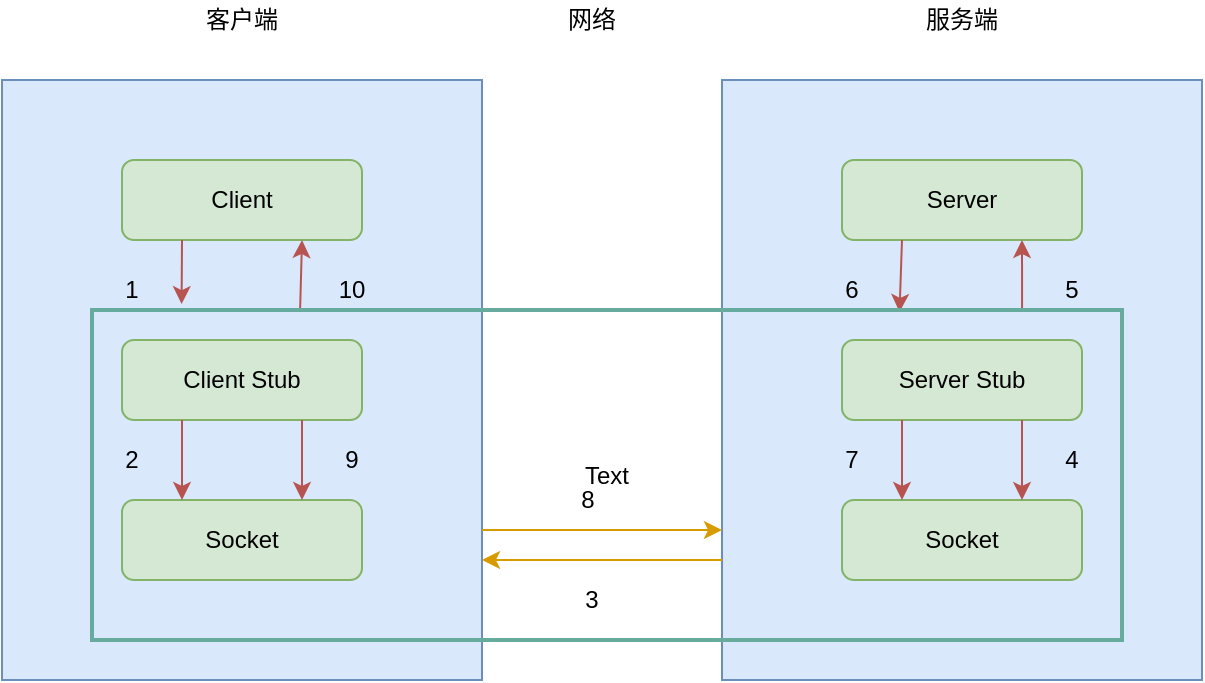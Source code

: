 <mxfile version="12.3.2" type="device" pages="1"><diagram id="J98YT6Pv_9auFWqjKRU1" name="Page-1"><mxGraphModel dx="946" dy="600" grid="1" gridSize="10" guides="1" tooltips="1" connect="1" arrows="1" fold="1" page="1" pageScale="1" pageWidth="827" pageHeight="1169" math="0" shadow="0"><root><mxCell id="0"/><mxCell id="1" parent="0"/><mxCell id="1-XJfIPgs3GwfwqQe8gR-2" value="客户端" style="text;html=1;strokeColor=none;fillColor=none;align=center;verticalAlign=middle;whiteSpace=wrap;rounded=0;" vertex="1" parent="1"><mxGeometry x="220" y="40" width="40" height="20" as="geometry"/></mxCell><mxCell id="1-XJfIPgs3GwfwqQe8gR-3" value="" style="rounded=0;whiteSpace=wrap;html=1;fillColor=#dae8fc;strokeColor=#6c8ebf;" vertex="1" parent="1"><mxGeometry x="120" y="80" width="240" height="300" as="geometry"/></mxCell><mxCell id="1-XJfIPgs3GwfwqQe8gR-4" value="Client" style="rounded=1;whiteSpace=wrap;html=1;fillColor=#d5e8d4;strokeColor=#82b366;" vertex="1" parent="1"><mxGeometry x="180" y="120" width="120" height="40" as="geometry"/></mxCell><mxCell id="1-XJfIPgs3GwfwqQe8gR-5" value="Client Stub" style="rounded=1;whiteSpace=wrap;html=1;fillColor=#d5e8d4;strokeColor=#82b366;" vertex="1" parent="1"><mxGeometry x="180" y="210" width="120" height="40" as="geometry"/></mxCell><mxCell id="1-XJfIPgs3GwfwqQe8gR-6" value="Socket" style="rounded=1;whiteSpace=wrap;html=1;fillColor=#d5e8d4;strokeColor=#82b366;" vertex="1" parent="1"><mxGeometry x="180" y="290" width="120" height="40" as="geometry"/></mxCell><mxCell id="1-XJfIPgs3GwfwqQe8gR-7" value="" style="endArrow=classic;html=1;exitX=0.25;exitY=1;exitDx=0;exitDy=0;entryX=0.087;entryY=-0.018;entryDx=0;entryDy=0;fillColor=#f8cecc;strokeColor=#b85450;entryPerimeter=0;" edge="1" parent="1" source="1-XJfIPgs3GwfwqQe8gR-4" target="1-XJfIPgs3GwfwqQe8gR-51"><mxGeometry width="50" height="50" relative="1" as="geometry"><mxPoint x="420" y="190" as="sourcePoint"/><mxPoint x="470" y="140" as="targetPoint"/></mxGeometry></mxCell><mxCell id="1-XJfIPgs3GwfwqQe8gR-8" value="" style="endArrow=classic;html=1;entryX=0.75;entryY=1;entryDx=0;entryDy=0;fillColor=#f8cecc;strokeColor=#b85450;exitX=0.202;exitY=0.006;exitDx=0;exitDy=0;exitPerimeter=0;" edge="1" parent="1" source="1-XJfIPgs3GwfwqQe8gR-51" target="1-XJfIPgs3GwfwqQe8gR-4"><mxGeometry width="50" height="50" relative="1" as="geometry"><mxPoint x="270" y="190" as="sourcePoint"/><mxPoint x="430" y="170" as="targetPoint"/></mxGeometry></mxCell><mxCell id="1-XJfIPgs3GwfwqQe8gR-9" value="" style="endArrow=classic;html=1;exitX=0.25;exitY=1;exitDx=0;exitDy=0;entryX=0.25;entryY=0;entryDx=0;entryDy=0;fillColor=#f8cecc;strokeColor=#b85450;" edge="1" parent="1" source="1-XJfIPgs3GwfwqQe8gR-5" target="1-XJfIPgs3GwfwqQe8gR-6"><mxGeometry width="50" height="50" relative="1" as="geometry"><mxPoint x="220" y="170" as="sourcePoint"/><mxPoint x="220" y="220" as="targetPoint"/></mxGeometry></mxCell><mxCell id="1-XJfIPgs3GwfwqQe8gR-10" value="" style="endArrow=classic;html=1;exitX=0.75;exitY=1;exitDx=0;exitDy=0;entryX=0.75;entryY=0;entryDx=0;entryDy=0;fillColor=#f8cecc;strokeColor=#b85450;" edge="1" parent="1" source="1-XJfIPgs3GwfwqQe8gR-5" target="1-XJfIPgs3GwfwqQe8gR-6"><mxGeometry width="50" height="50" relative="1" as="geometry"><mxPoint x="280" y="220" as="sourcePoint"/><mxPoint x="280" y="170" as="targetPoint"/></mxGeometry></mxCell><mxCell id="1-XJfIPgs3GwfwqQe8gR-11" value="1" style="text;html=1;strokeColor=none;fillColor=none;align=center;verticalAlign=middle;whiteSpace=wrap;rounded=0;" vertex="1" parent="1"><mxGeometry x="170" y="175" width="30" height="20" as="geometry"/></mxCell><mxCell id="1-XJfIPgs3GwfwqQe8gR-12" value="2" style="text;html=1;strokeColor=none;fillColor=none;align=center;verticalAlign=middle;whiteSpace=wrap;rounded=0;" vertex="1" parent="1"><mxGeometry x="170" y="260" width="30" height="20" as="geometry"/></mxCell><mxCell id="1-XJfIPgs3GwfwqQe8gR-13" value="10" style="text;html=1;strokeColor=none;fillColor=none;align=center;verticalAlign=middle;whiteSpace=wrap;rounded=0;" vertex="1" parent="1"><mxGeometry x="280" y="175" width="30" height="20" as="geometry"/></mxCell><mxCell id="1-XJfIPgs3GwfwqQe8gR-14" value="9" style="text;html=1;strokeColor=none;fillColor=none;align=center;verticalAlign=middle;whiteSpace=wrap;rounded=0;" vertex="1" parent="1"><mxGeometry x="280" y="260" width="30" height="20" as="geometry"/></mxCell><mxCell id="1-XJfIPgs3GwfwqQe8gR-15" value="" style="rounded=0;whiteSpace=wrap;html=1;fillColor=#dae8fc;strokeColor=#6c8ebf;" vertex="1" parent="1"><mxGeometry x="480" y="80" width="240" height="300" as="geometry"/></mxCell><mxCell id="1-XJfIPgs3GwfwqQe8gR-16" value="Server" style="rounded=1;whiteSpace=wrap;html=1;fillColor=#d5e8d4;strokeColor=#82b366;" vertex="1" parent="1"><mxGeometry x="540" y="120" width="120" height="40" as="geometry"/></mxCell><mxCell id="1-XJfIPgs3GwfwqQe8gR-17" value="Server Stub" style="rounded=1;whiteSpace=wrap;html=1;fillColor=#d5e8d4;strokeColor=#82b366;" vertex="1" parent="1"><mxGeometry x="540" y="210" width="120" height="40" as="geometry"/></mxCell><mxCell id="1-XJfIPgs3GwfwqQe8gR-18" value="Socket" style="rounded=1;whiteSpace=wrap;html=1;fillColor=#d5e8d4;strokeColor=#82b366;" vertex="1" parent="1"><mxGeometry x="540" y="290" width="120" height="40" as="geometry"/></mxCell><mxCell id="1-XJfIPgs3GwfwqQe8gR-19" value="" style="endArrow=classic;html=1;exitX=0.25;exitY=1;exitDx=0;exitDy=0;fillColor=#f8cecc;strokeColor=#b85450;entryX=0.784;entryY=0.006;entryDx=0;entryDy=0;entryPerimeter=0;" edge="1" parent="1" source="1-XJfIPgs3GwfwqQe8gR-16" target="1-XJfIPgs3GwfwqQe8gR-51"><mxGeometry width="50" height="50" relative="1" as="geometry"><mxPoint x="780" y="190" as="sourcePoint"/><mxPoint x="570" y="190" as="targetPoint"/></mxGeometry></mxCell><mxCell id="1-XJfIPgs3GwfwqQe8gR-20" value="" style="endArrow=classic;html=1;exitX=0.903;exitY=-0.006;exitDx=0;exitDy=0;entryX=0.75;entryY=1;entryDx=0;entryDy=0;fillColor=#f8cecc;strokeColor=#b85450;exitPerimeter=0;" edge="1" parent="1" source="1-XJfIPgs3GwfwqQe8gR-51" target="1-XJfIPgs3GwfwqQe8gR-16"><mxGeometry width="50" height="50" relative="1" as="geometry"><mxPoint x="740" y="220" as="sourcePoint"/><mxPoint x="790" y="170" as="targetPoint"/></mxGeometry></mxCell><mxCell id="1-XJfIPgs3GwfwqQe8gR-21" value="" style="endArrow=classic;html=1;exitX=0.25;exitY=1;exitDx=0;exitDy=0;entryX=0.25;entryY=0;entryDx=0;entryDy=0;fillColor=#f8cecc;strokeColor=#b85450;" edge="1" parent="1" source="1-XJfIPgs3GwfwqQe8gR-17" target="1-XJfIPgs3GwfwqQe8gR-18"><mxGeometry width="50" height="50" relative="1" as="geometry"><mxPoint x="580" y="170" as="sourcePoint"/><mxPoint x="580" y="220" as="targetPoint"/></mxGeometry></mxCell><mxCell id="1-XJfIPgs3GwfwqQe8gR-22" value="" style="endArrow=classic;html=1;exitX=0.75;exitY=1;exitDx=0;exitDy=0;entryX=0.75;entryY=0;entryDx=0;entryDy=0;fillColor=#f8cecc;strokeColor=#b85450;" edge="1" parent="1" source="1-XJfIPgs3GwfwqQe8gR-17" target="1-XJfIPgs3GwfwqQe8gR-18"><mxGeometry width="50" height="50" relative="1" as="geometry"><mxPoint x="640" y="220" as="sourcePoint"/><mxPoint x="640" y="170" as="targetPoint"/></mxGeometry></mxCell><mxCell id="1-XJfIPgs3GwfwqQe8gR-23" value="6" style="text;html=1;strokeColor=none;fillColor=none;align=center;verticalAlign=middle;whiteSpace=wrap;rounded=0;" vertex="1" parent="1"><mxGeometry x="530" y="175" width="30" height="20" as="geometry"/></mxCell><mxCell id="1-XJfIPgs3GwfwqQe8gR-24" value="7" style="text;html=1;strokeColor=none;fillColor=none;align=center;verticalAlign=middle;whiteSpace=wrap;rounded=0;" vertex="1" parent="1"><mxGeometry x="530" y="260" width="30" height="20" as="geometry"/></mxCell><mxCell id="1-XJfIPgs3GwfwqQe8gR-25" value="5" style="text;html=1;strokeColor=none;fillColor=none;align=center;verticalAlign=middle;whiteSpace=wrap;rounded=0;" vertex="1" parent="1"><mxGeometry x="640" y="175" width="30" height="20" as="geometry"/></mxCell><mxCell id="1-XJfIPgs3GwfwqQe8gR-26" value="4" style="text;html=1;strokeColor=none;fillColor=none;align=center;verticalAlign=middle;whiteSpace=wrap;rounded=0;" vertex="1" parent="1"><mxGeometry x="640" y="260" width="30" height="20" as="geometry"/></mxCell><mxCell id="1-XJfIPgs3GwfwqQe8gR-27" value="服务端" style="text;html=1;strokeColor=none;fillColor=none;align=center;verticalAlign=middle;whiteSpace=wrap;rounded=0;" vertex="1" parent="1"><mxGeometry x="580" y="40" width="40" height="20" as="geometry"/></mxCell><mxCell id="1-XJfIPgs3GwfwqQe8gR-28" value="" style="endArrow=classic;html=1;exitX=1;exitY=0.75;exitDx=0;exitDy=0;entryX=0;entryY=0.75;entryDx=0;entryDy=0;fillColor=#ffe6cc;strokeColor=#d79b00;" edge="1" parent="1" source="1-XJfIPgs3GwfwqQe8gR-3" target="1-XJfIPgs3GwfwqQe8gR-15"><mxGeometry width="50" height="50" relative="1" as="geometry"><mxPoint x="400" y="330" as="sourcePoint"/><mxPoint x="450" y="280" as="targetPoint"/></mxGeometry></mxCell><mxCell id="1-XJfIPgs3GwfwqQe8gR-41" value="" style="endArrow=classic;html=1;fillColor=#ffe6cc;strokeColor=#d79b00;" edge="1" parent="1"><mxGeometry width="50" height="50" relative="1" as="geometry"><mxPoint x="480" y="320" as="sourcePoint"/><mxPoint x="360" y="320" as="targetPoint"/></mxGeometry></mxCell><mxCell id="1-XJfIPgs3GwfwqQe8gR-42" value="8" style="text;html=1;strokeColor=none;fillColor=none;align=center;verticalAlign=middle;whiteSpace=wrap;rounded=0;" vertex="1" parent="1"><mxGeometry x="398" y="280" width="30" height="20" as="geometry"/></mxCell><mxCell id="1-XJfIPgs3GwfwqQe8gR-43" value="3" style="text;html=1;strokeColor=none;fillColor=none;align=center;verticalAlign=middle;whiteSpace=wrap;rounded=0;" vertex="1" parent="1"><mxGeometry x="400" y="330" width="30" height="20" as="geometry"/></mxCell><mxCell id="1-XJfIPgs3GwfwqQe8gR-44" value="网络" style="text;html=1;strokeColor=none;fillColor=none;align=center;verticalAlign=middle;whiteSpace=wrap;rounded=0;" vertex="1" parent="1"><mxGeometry x="395" y="40" width="40" height="20" as="geometry"/></mxCell><mxCell id="1-XJfIPgs3GwfwqQe8gR-51" value="Text" style="text;html=1;strokeColor=#67AB9F;fillColor=none;align=center;verticalAlign=middle;whiteSpace=wrap;rounded=0;strokeWidth=2;" vertex="1" parent="1"><mxGeometry x="165" y="195" width="515" height="165" as="geometry"/></mxCell></root></mxGraphModel></diagram></mxfile>